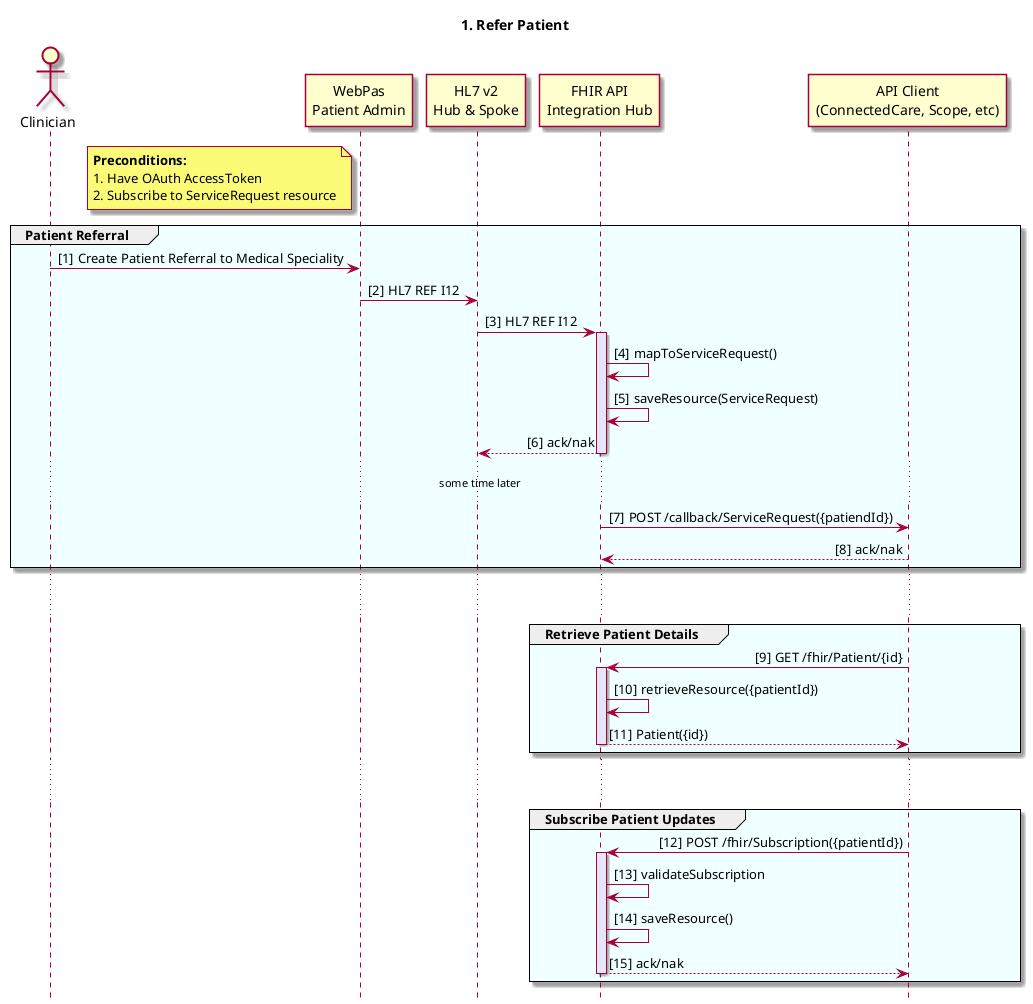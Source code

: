 @startuml
skin rose
autonumber "[#]"
hide footbox
skinparam responseMessageBelowArrow true
skinparam sequenceMessageAlign direction
skinparam sequenceGroupBorderThickness 1

title 1. Refer Patient

actor Clinician
participant "WebPas\nPatient Admin" as WebPAS
participant "HL7 v2\nHub & Spoke" as HL7
participant "FHIR API\nIntegration Hub" as HUB
participant "API Client\n(ConnectedCare, Scope, etc)" as CLIENT

note left of WebPAS
**Preconditions:**
1. Have OAuth AccessToken
2. Subscribe to ServiceRequest resource
end note

group #azure Patient Referral
  Clinician -> WebPAS: Create Patient Referral to Medical Speciality
  WebPAS -> HL7: HL7 REF I12
  HL7 -> HUB: HL7 REF I12
  activate HUB #lavender
  HUB -> HUB: mapToServiceRequest()
  HUB -> HUB: saveResource(ServiceRequest)
  return ack/nak
  deactivate HUB

... some time later ...

  HUB -> CLIENT: POST /callback/ServiceRequest({patiendId})
  return ack/nak
end

... ...

group #azure Retrieve Patient Details
  CLIENT -> HUB: GET /fhir/Patient/{id}
  activate HUB #lavender
  HUB -> HUB: retrieveResource({patientId})
  return Patient({id})
  deactivate HUB
end

... ...

group #azure Subscribe Patient Updates
  CLIENT -> HUB: POST /fhir/Subscription({patientId})
  activate HUB #lavender
  HUB -> HUB: validateSubscription
  HUB -> HUB: saveResource()
  return ack/nak
  deactivate HUB
end
@enduml